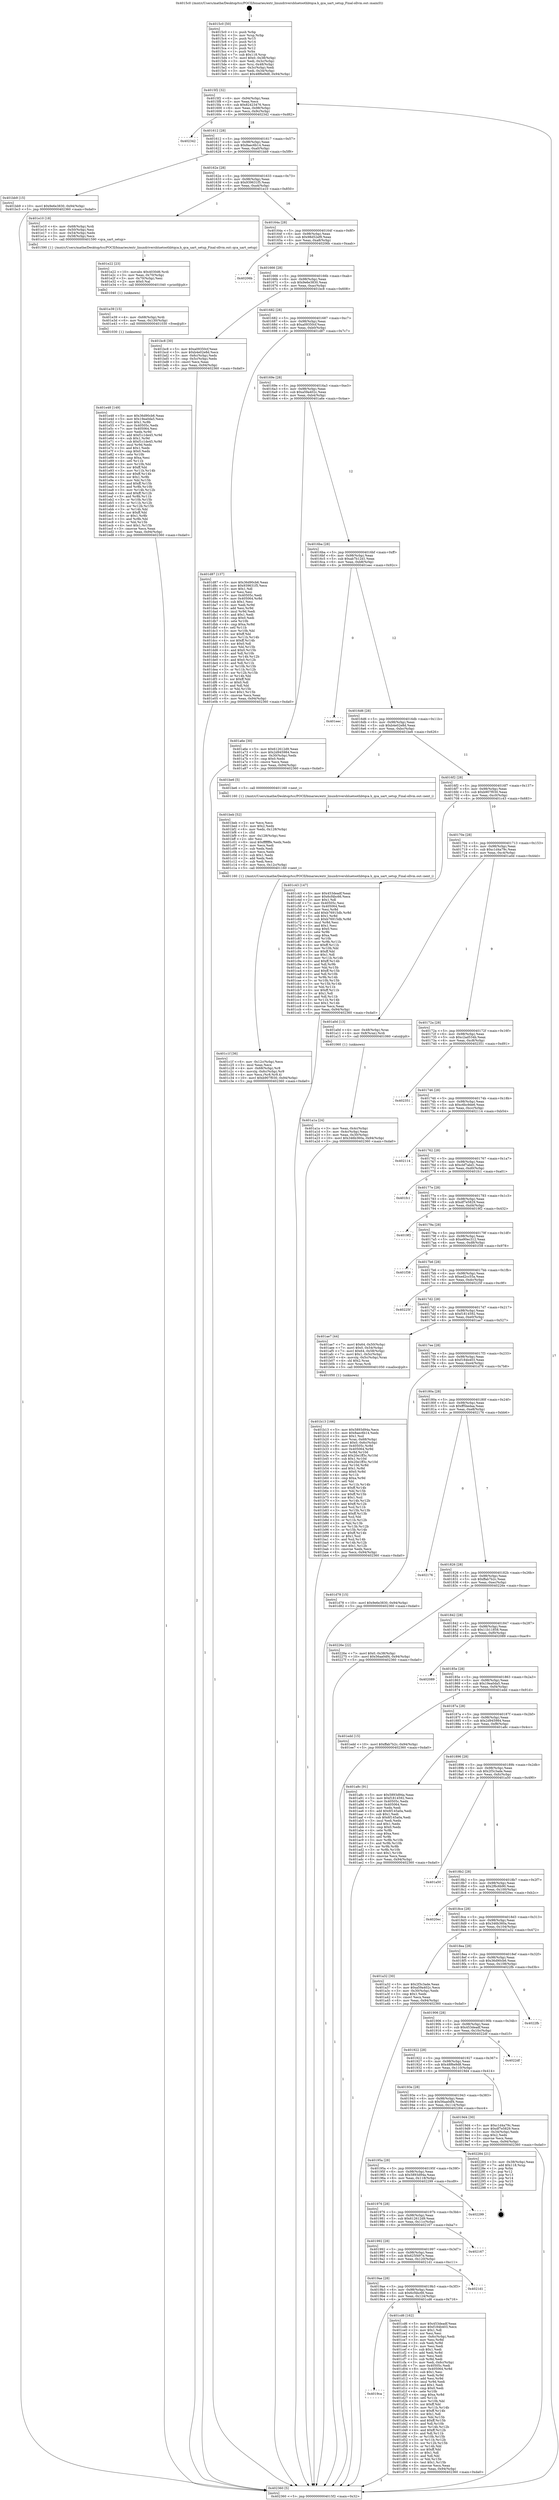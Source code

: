 digraph "0x4015c0" {
  label = "0x4015c0 (/mnt/c/Users/mathe/Desktop/tcc/POCII/binaries/extr_linuxdriversbluetoothbtqca.h_qca_uart_setup_Final-ollvm.out::main(0))"
  labelloc = "t"
  node[shape=record]

  Entry [label="",width=0.3,height=0.3,shape=circle,fillcolor=black,style=filled]
  "0x4015f2" [label="{
     0x4015f2 [32]\l
     | [instrs]\l
     &nbsp;&nbsp;0x4015f2 \<+6\>: mov -0x94(%rbp),%eax\l
     &nbsp;&nbsp;0x4015f8 \<+2\>: mov %eax,%ecx\l
     &nbsp;&nbsp;0x4015fa \<+6\>: sub $0x82423476,%ecx\l
     &nbsp;&nbsp;0x401600 \<+6\>: mov %eax,-0x98(%rbp)\l
     &nbsp;&nbsp;0x401606 \<+6\>: mov %ecx,-0x9c(%rbp)\l
     &nbsp;&nbsp;0x40160c \<+6\>: je 0000000000402342 \<main+0xd82\>\l
  }"]
  "0x402342" [label="{
     0x402342\l
  }", style=dashed]
  "0x401612" [label="{
     0x401612 [28]\l
     | [instrs]\l
     &nbsp;&nbsp;0x401612 \<+5\>: jmp 0000000000401617 \<main+0x57\>\l
     &nbsp;&nbsp;0x401617 \<+6\>: mov -0x98(%rbp),%eax\l
     &nbsp;&nbsp;0x40161d \<+5\>: sub $0x8aec6b14,%eax\l
     &nbsp;&nbsp;0x401622 \<+6\>: mov %eax,-0xa0(%rbp)\l
     &nbsp;&nbsp;0x401628 \<+6\>: je 0000000000401bb9 \<main+0x5f9\>\l
  }"]
  Exit [label="",width=0.3,height=0.3,shape=circle,fillcolor=black,style=filled,peripheries=2]
  "0x401bb9" [label="{
     0x401bb9 [15]\l
     | [instrs]\l
     &nbsp;&nbsp;0x401bb9 \<+10\>: movl $0x9e6e3830,-0x94(%rbp)\l
     &nbsp;&nbsp;0x401bc3 \<+5\>: jmp 0000000000402360 \<main+0xda0\>\l
  }"]
  "0x40162e" [label="{
     0x40162e [28]\l
     | [instrs]\l
     &nbsp;&nbsp;0x40162e \<+5\>: jmp 0000000000401633 \<main+0x73\>\l
     &nbsp;&nbsp;0x401633 \<+6\>: mov -0x98(%rbp),%eax\l
     &nbsp;&nbsp;0x401639 \<+5\>: sub $0x939631f5,%eax\l
     &nbsp;&nbsp;0x40163e \<+6\>: mov %eax,-0xa4(%rbp)\l
     &nbsp;&nbsp;0x401644 \<+6\>: je 0000000000401e10 \<main+0x850\>\l
  }"]
  "0x401e48" [label="{
     0x401e48 [149]\l
     | [instrs]\l
     &nbsp;&nbsp;0x401e48 \<+5\>: mov $0x36d90cb6,%eax\l
     &nbsp;&nbsp;0x401e4d \<+5\>: mov $0x19ea0da5,%ecx\l
     &nbsp;&nbsp;0x401e52 \<+3\>: mov $0x1,%r8b\l
     &nbsp;&nbsp;0x401e55 \<+7\>: mov 0x40505c,%edx\l
     &nbsp;&nbsp;0x401e5c \<+7\>: mov 0x405064,%esi\l
     &nbsp;&nbsp;0x401e63 \<+3\>: mov %edx,%r9d\l
     &nbsp;&nbsp;0x401e66 \<+7\>: add $0xf1c1de45,%r9d\l
     &nbsp;&nbsp;0x401e6d \<+4\>: sub $0x1,%r9d\l
     &nbsp;&nbsp;0x401e71 \<+7\>: sub $0xf1c1de45,%r9d\l
     &nbsp;&nbsp;0x401e78 \<+4\>: imul %r9d,%edx\l
     &nbsp;&nbsp;0x401e7c \<+3\>: and $0x1,%edx\l
     &nbsp;&nbsp;0x401e7f \<+3\>: cmp $0x0,%edx\l
     &nbsp;&nbsp;0x401e82 \<+4\>: sete %r10b\l
     &nbsp;&nbsp;0x401e86 \<+3\>: cmp $0xa,%esi\l
     &nbsp;&nbsp;0x401e89 \<+4\>: setl %r11b\l
     &nbsp;&nbsp;0x401e8d \<+3\>: mov %r10b,%bl\l
     &nbsp;&nbsp;0x401e90 \<+3\>: xor $0xff,%bl\l
     &nbsp;&nbsp;0x401e93 \<+3\>: mov %r11b,%r14b\l
     &nbsp;&nbsp;0x401e96 \<+4\>: xor $0xff,%r14b\l
     &nbsp;&nbsp;0x401e9a \<+4\>: xor $0x1,%r8b\l
     &nbsp;&nbsp;0x401e9e \<+3\>: mov %bl,%r15b\l
     &nbsp;&nbsp;0x401ea1 \<+4\>: and $0xff,%r15b\l
     &nbsp;&nbsp;0x401ea5 \<+3\>: and %r8b,%r10b\l
     &nbsp;&nbsp;0x401ea8 \<+3\>: mov %r14b,%r12b\l
     &nbsp;&nbsp;0x401eab \<+4\>: and $0xff,%r12b\l
     &nbsp;&nbsp;0x401eaf \<+3\>: and %r8b,%r11b\l
     &nbsp;&nbsp;0x401eb2 \<+3\>: or %r10b,%r15b\l
     &nbsp;&nbsp;0x401eb5 \<+3\>: or %r11b,%r12b\l
     &nbsp;&nbsp;0x401eb8 \<+3\>: xor %r12b,%r15b\l
     &nbsp;&nbsp;0x401ebb \<+3\>: or %r14b,%bl\l
     &nbsp;&nbsp;0x401ebe \<+3\>: xor $0xff,%bl\l
     &nbsp;&nbsp;0x401ec1 \<+4\>: or $0x1,%r8b\l
     &nbsp;&nbsp;0x401ec5 \<+3\>: and %r8b,%bl\l
     &nbsp;&nbsp;0x401ec8 \<+3\>: or %bl,%r15b\l
     &nbsp;&nbsp;0x401ecb \<+4\>: test $0x1,%r15b\l
     &nbsp;&nbsp;0x401ecf \<+3\>: cmovne %ecx,%eax\l
     &nbsp;&nbsp;0x401ed2 \<+6\>: mov %eax,-0x94(%rbp)\l
     &nbsp;&nbsp;0x401ed8 \<+5\>: jmp 0000000000402360 \<main+0xda0\>\l
  }"]
  "0x401e10" [label="{
     0x401e10 [18]\l
     | [instrs]\l
     &nbsp;&nbsp;0x401e10 \<+4\>: mov -0x68(%rbp),%rdi\l
     &nbsp;&nbsp;0x401e14 \<+3\>: mov -0x50(%rbp),%esi\l
     &nbsp;&nbsp;0x401e17 \<+3\>: mov -0x54(%rbp),%edx\l
     &nbsp;&nbsp;0x401e1a \<+3\>: mov -0x58(%rbp),%ecx\l
     &nbsp;&nbsp;0x401e1d \<+5\>: call 0000000000401590 \<qca_uart_setup\>\l
     | [calls]\l
     &nbsp;&nbsp;0x401590 \{1\} (/mnt/c/Users/mathe/Desktop/tcc/POCII/binaries/extr_linuxdriversbluetoothbtqca.h_qca_uart_setup_Final-ollvm.out::qca_uart_setup)\l
  }"]
  "0x40164a" [label="{
     0x40164a [28]\l
     | [instrs]\l
     &nbsp;&nbsp;0x40164a \<+5\>: jmp 000000000040164f \<main+0x8f\>\l
     &nbsp;&nbsp;0x40164f \<+6\>: mov -0x98(%rbp),%eax\l
     &nbsp;&nbsp;0x401655 \<+5\>: sub $0x98d52ef9,%eax\l
     &nbsp;&nbsp;0x40165a \<+6\>: mov %eax,-0xa8(%rbp)\l
     &nbsp;&nbsp;0x401660 \<+6\>: je 000000000040206b \<main+0xaab\>\l
  }"]
  "0x401e39" [label="{
     0x401e39 [15]\l
     | [instrs]\l
     &nbsp;&nbsp;0x401e39 \<+4\>: mov -0x68(%rbp),%rdi\l
     &nbsp;&nbsp;0x401e3d \<+6\>: mov %eax,-0x130(%rbp)\l
     &nbsp;&nbsp;0x401e43 \<+5\>: call 0000000000401030 \<free@plt\>\l
     | [calls]\l
     &nbsp;&nbsp;0x401030 \{1\} (unknown)\l
  }"]
  "0x40206b" [label="{
     0x40206b\l
  }", style=dashed]
  "0x401666" [label="{
     0x401666 [28]\l
     | [instrs]\l
     &nbsp;&nbsp;0x401666 \<+5\>: jmp 000000000040166b \<main+0xab\>\l
     &nbsp;&nbsp;0x40166b \<+6\>: mov -0x98(%rbp),%eax\l
     &nbsp;&nbsp;0x401671 \<+5\>: sub $0x9e6e3830,%eax\l
     &nbsp;&nbsp;0x401676 \<+6\>: mov %eax,-0xac(%rbp)\l
     &nbsp;&nbsp;0x40167c \<+6\>: je 0000000000401bc8 \<main+0x608\>\l
  }"]
  "0x401e22" [label="{
     0x401e22 [23]\l
     | [instrs]\l
     &nbsp;&nbsp;0x401e22 \<+10\>: movabs $0x4030d6,%rdi\l
     &nbsp;&nbsp;0x401e2c \<+3\>: mov %eax,-0x70(%rbp)\l
     &nbsp;&nbsp;0x401e2f \<+3\>: mov -0x70(%rbp),%esi\l
     &nbsp;&nbsp;0x401e32 \<+2\>: mov $0x0,%al\l
     &nbsp;&nbsp;0x401e34 \<+5\>: call 0000000000401040 \<printf@plt\>\l
     | [calls]\l
     &nbsp;&nbsp;0x401040 \{1\} (unknown)\l
  }"]
  "0x401bc8" [label="{
     0x401bc8 [30]\l
     | [instrs]\l
     &nbsp;&nbsp;0x401bc8 \<+5\>: mov $0xa09350cf,%eax\l
     &nbsp;&nbsp;0x401bcd \<+5\>: mov $0xb4e02e8d,%ecx\l
     &nbsp;&nbsp;0x401bd2 \<+3\>: mov -0x6c(%rbp),%edx\l
     &nbsp;&nbsp;0x401bd5 \<+3\>: cmp -0x5c(%rbp),%edx\l
     &nbsp;&nbsp;0x401bd8 \<+3\>: cmovl %ecx,%eax\l
     &nbsp;&nbsp;0x401bdb \<+6\>: mov %eax,-0x94(%rbp)\l
     &nbsp;&nbsp;0x401be1 \<+5\>: jmp 0000000000402360 \<main+0xda0\>\l
  }"]
  "0x401682" [label="{
     0x401682 [28]\l
     | [instrs]\l
     &nbsp;&nbsp;0x401682 \<+5\>: jmp 0000000000401687 \<main+0xc7\>\l
     &nbsp;&nbsp;0x401687 \<+6\>: mov -0x98(%rbp),%eax\l
     &nbsp;&nbsp;0x40168d \<+5\>: sub $0xa09350cf,%eax\l
     &nbsp;&nbsp;0x401692 \<+6\>: mov %eax,-0xb0(%rbp)\l
     &nbsp;&nbsp;0x401698 \<+6\>: je 0000000000401d87 \<main+0x7c7\>\l
  }"]
  "0x4019ca" [label="{
     0x4019ca\l
  }", style=dashed]
  "0x401d87" [label="{
     0x401d87 [137]\l
     | [instrs]\l
     &nbsp;&nbsp;0x401d87 \<+5\>: mov $0x36d90cb6,%eax\l
     &nbsp;&nbsp;0x401d8c \<+5\>: mov $0x939631f5,%ecx\l
     &nbsp;&nbsp;0x401d91 \<+2\>: mov $0x1,%dl\l
     &nbsp;&nbsp;0x401d93 \<+2\>: xor %esi,%esi\l
     &nbsp;&nbsp;0x401d95 \<+7\>: mov 0x40505c,%edi\l
     &nbsp;&nbsp;0x401d9c \<+8\>: mov 0x405064,%r8d\l
     &nbsp;&nbsp;0x401da4 \<+3\>: sub $0x1,%esi\l
     &nbsp;&nbsp;0x401da7 \<+3\>: mov %edi,%r9d\l
     &nbsp;&nbsp;0x401daa \<+3\>: add %esi,%r9d\l
     &nbsp;&nbsp;0x401dad \<+4\>: imul %r9d,%edi\l
     &nbsp;&nbsp;0x401db1 \<+3\>: and $0x1,%edi\l
     &nbsp;&nbsp;0x401db4 \<+3\>: cmp $0x0,%edi\l
     &nbsp;&nbsp;0x401db7 \<+4\>: sete %r10b\l
     &nbsp;&nbsp;0x401dbb \<+4\>: cmp $0xa,%r8d\l
     &nbsp;&nbsp;0x401dbf \<+4\>: setl %r11b\l
     &nbsp;&nbsp;0x401dc3 \<+3\>: mov %r10b,%bl\l
     &nbsp;&nbsp;0x401dc6 \<+3\>: xor $0xff,%bl\l
     &nbsp;&nbsp;0x401dc9 \<+3\>: mov %r11b,%r14b\l
     &nbsp;&nbsp;0x401dcc \<+4\>: xor $0xff,%r14b\l
     &nbsp;&nbsp;0x401dd0 \<+3\>: xor $0x0,%dl\l
     &nbsp;&nbsp;0x401dd3 \<+3\>: mov %bl,%r15b\l
     &nbsp;&nbsp;0x401dd6 \<+4\>: and $0x0,%r15b\l
     &nbsp;&nbsp;0x401dda \<+3\>: and %dl,%r10b\l
     &nbsp;&nbsp;0x401ddd \<+3\>: mov %r14b,%r12b\l
     &nbsp;&nbsp;0x401de0 \<+4\>: and $0x0,%r12b\l
     &nbsp;&nbsp;0x401de4 \<+3\>: and %dl,%r11b\l
     &nbsp;&nbsp;0x401de7 \<+3\>: or %r10b,%r15b\l
     &nbsp;&nbsp;0x401dea \<+3\>: or %r11b,%r12b\l
     &nbsp;&nbsp;0x401ded \<+3\>: xor %r12b,%r15b\l
     &nbsp;&nbsp;0x401df0 \<+3\>: or %r14b,%bl\l
     &nbsp;&nbsp;0x401df3 \<+3\>: xor $0xff,%bl\l
     &nbsp;&nbsp;0x401df6 \<+3\>: or $0x0,%dl\l
     &nbsp;&nbsp;0x401df9 \<+2\>: and %dl,%bl\l
     &nbsp;&nbsp;0x401dfb \<+3\>: or %bl,%r15b\l
     &nbsp;&nbsp;0x401dfe \<+4\>: test $0x1,%r15b\l
     &nbsp;&nbsp;0x401e02 \<+3\>: cmovne %ecx,%eax\l
     &nbsp;&nbsp;0x401e05 \<+6\>: mov %eax,-0x94(%rbp)\l
     &nbsp;&nbsp;0x401e0b \<+5\>: jmp 0000000000402360 \<main+0xda0\>\l
  }"]
  "0x40169e" [label="{
     0x40169e [28]\l
     | [instrs]\l
     &nbsp;&nbsp;0x40169e \<+5\>: jmp 00000000004016a3 \<main+0xe3\>\l
     &nbsp;&nbsp;0x4016a3 \<+6\>: mov -0x98(%rbp),%eax\l
     &nbsp;&nbsp;0x4016a9 \<+5\>: sub $0xa59a402c,%eax\l
     &nbsp;&nbsp;0x4016ae \<+6\>: mov %eax,-0xb4(%rbp)\l
     &nbsp;&nbsp;0x4016b4 \<+6\>: je 0000000000401a6e \<main+0x4ae\>\l
  }"]
  "0x401cd6" [label="{
     0x401cd6 [162]\l
     | [instrs]\l
     &nbsp;&nbsp;0x401cd6 \<+5\>: mov $0x453deadf,%eax\l
     &nbsp;&nbsp;0x401cdb \<+5\>: mov $0xf184b403,%ecx\l
     &nbsp;&nbsp;0x401ce0 \<+2\>: mov $0x1,%dl\l
     &nbsp;&nbsp;0x401ce2 \<+2\>: xor %esi,%esi\l
     &nbsp;&nbsp;0x401ce4 \<+3\>: mov -0x6c(%rbp),%edi\l
     &nbsp;&nbsp;0x401ce7 \<+3\>: mov %esi,%r8d\l
     &nbsp;&nbsp;0x401cea \<+3\>: sub %edi,%r8d\l
     &nbsp;&nbsp;0x401ced \<+2\>: mov %esi,%edi\l
     &nbsp;&nbsp;0x401cef \<+3\>: sub $0x1,%edi\l
     &nbsp;&nbsp;0x401cf2 \<+3\>: add %edi,%r8d\l
     &nbsp;&nbsp;0x401cf5 \<+2\>: mov %esi,%edi\l
     &nbsp;&nbsp;0x401cf7 \<+3\>: sub %r8d,%edi\l
     &nbsp;&nbsp;0x401cfa \<+3\>: mov %edi,-0x6c(%rbp)\l
     &nbsp;&nbsp;0x401cfd \<+7\>: mov 0x40505c,%edi\l
     &nbsp;&nbsp;0x401d04 \<+8\>: mov 0x405064,%r8d\l
     &nbsp;&nbsp;0x401d0c \<+3\>: sub $0x1,%esi\l
     &nbsp;&nbsp;0x401d0f \<+3\>: mov %edi,%r9d\l
     &nbsp;&nbsp;0x401d12 \<+3\>: add %esi,%r9d\l
     &nbsp;&nbsp;0x401d15 \<+4\>: imul %r9d,%edi\l
     &nbsp;&nbsp;0x401d19 \<+3\>: and $0x1,%edi\l
     &nbsp;&nbsp;0x401d1c \<+3\>: cmp $0x0,%edi\l
     &nbsp;&nbsp;0x401d1f \<+4\>: sete %r10b\l
     &nbsp;&nbsp;0x401d23 \<+4\>: cmp $0xa,%r8d\l
     &nbsp;&nbsp;0x401d27 \<+4\>: setl %r11b\l
     &nbsp;&nbsp;0x401d2b \<+3\>: mov %r10b,%bl\l
     &nbsp;&nbsp;0x401d2e \<+3\>: xor $0xff,%bl\l
     &nbsp;&nbsp;0x401d31 \<+3\>: mov %r11b,%r14b\l
     &nbsp;&nbsp;0x401d34 \<+4\>: xor $0xff,%r14b\l
     &nbsp;&nbsp;0x401d38 \<+3\>: xor $0x1,%dl\l
     &nbsp;&nbsp;0x401d3b \<+3\>: mov %bl,%r15b\l
     &nbsp;&nbsp;0x401d3e \<+4\>: and $0xff,%r15b\l
     &nbsp;&nbsp;0x401d42 \<+3\>: and %dl,%r10b\l
     &nbsp;&nbsp;0x401d45 \<+3\>: mov %r14b,%r12b\l
     &nbsp;&nbsp;0x401d48 \<+4\>: and $0xff,%r12b\l
     &nbsp;&nbsp;0x401d4c \<+3\>: and %dl,%r11b\l
     &nbsp;&nbsp;0x401d4f \<+3\>: or %r10b,%r15b\l
     &nbsp;&nbsp;0x401d52 \<+3\>: or %r11b,%r12b\l
     &nbsp;&nbsp;0x401d55 \<+3\>: xor %r12b,%r15b\l
     &nbsp;&nbsp;0x401d58 \<+3\>: or %r14b,%bl\l
     &nbsp;&nbsp;0x401d5b \<+3\>: xor $0xff,%bl\l
     &nbsp;&nbsp;0x401d5e \<+3\>: or $0x1,%dl\l
     &nbsp;&nbsp;0x401d61 \<+2\>: and %dl,%bl\l
     &nbsp;&nbsp;0x401d63 \<+3\>: or %bl,%r15b\l
     &nbsp;&nbsp;0x401d66 \<+4\>: test $0x1,%r15b\l
     &nbsp;&nbsp;0x401d6a \<+3\>: cmovne %ecx,%eax\l
     &nbsp;&nbsp;0x401d6d \<+6\>: mov %eax,-0x94(%rbp)\l
     &nbsp;&nbsp;0x401d73 \<+5\>: jmp 0000000000402360 \<main+0xda0\>\l
  }"]
  "0x401a6e" [label="{
     0x401a6e [30]\l
     | [instrs]\l
     &nbsp;&nbsp;0x401a6e \<+5\>: mov $0x612612d9,%eax\l
     &nbsp;&nbsp;0x401a73 \<+5\>: mov $0x2d945984,%ecx\l
     &nbsp;&nbsp;0x401a78 \<+3\>: mov -0x30(%rbp),%edx\l
     &nbsp;&nbsp;0x401a7b \<+3\>: cmp $0x0,%edx\l
     &nbsp;&nbsp;0x401a7e \<+3\>: cmove %ecx,%eax\l
     &nbsp;&nbsp;0x401a81 \<+6\>: mov %eax,-0x94(%rbp)\l
     &nbsp;&nbsp;0x401a87 \<+5\>: jmp 0000000000402360 \<main+0xda0\>\l
  }"]
  "0x4016ba" [label="{
     0x4016ba [28]\l
     | [instrs]\l
     &nbsp;&nbsp;0x4016ba \<+5\>: jmp 00000000004016bf \<main+0xff\>\l
     &nbsp;&nbsp;0x4016bf \<+6\>: mov -0x98(%rbp),%eax\l
     &nbsp;&nbsp;0x4016c5 \<+5\>: sub $0xab7b12d1,%eax\l
     &nbsp;&nbsp;0x4016ca \<+6\>: mov %eax,-0xb8(%rbp)\l
     &nbsp;&nbsp;0x4016d0 \<+6\>: je 0000000000401eec \<main+0x92c\>\l
  }"]
  "0x4019ae" [label="{
     0x4019ae [28]\l
     | [instrs]\l
     &nbsp;&nbsp;0x4019ae \<+5\>: jmp 00000000004019b3 \<main+0x3f3\>\l
     &nbsp;&nbsp;0x4019b3 \<+6\>: mov -0x98(%rbp),%eax\l
     &nbsp;&nbsp;0x4019b9 \<+5\>: sub $0x6cf4bc66,%eax\l
     &nbsp;&nbsp;0x4019be \<+6\>: mov %eax,-0x124(%rbp)\l
     &nbsp;&nbsp;0x4019c4 \<+6\>: je 0000000000401cd6 \<main+0x716\>\l
  }"]
  "0x401eec" [label="{
     0x401eec\l
  }", style=dashed]
  "0x4016d6" [label="{
     0x4016d6 [28]\l
     | [instrs]\l
     &nbsp;&nbsp;0x4016d6 \<+5\>: jmp 00000000004016db \<main+0x11b\>\l
     &nbsp;&nbsp;0x4016db \<+6\>: mov -0x98(%rbp),%eax\l
     &nbsp;&nbsp;0x4016e1 \<+5\>: sub $0xb4e02e8d,%eax\l
     &nbsp;&nbsp;0x4016e6 \<+6\>: mov %eax,-0xbc(%rbp)\l
     &nbsp;&nbsp;0x4016ec \<+6\>: je 0000000000401be6 \<main+0x626\>\l
  }"]
  "0x4021d1" [label="{
     0x4021d1\l
  }", style=dashed]
  "0x401be6" [label="{
     0x401be6 [5]\l
     | [instrs]\l
     &nbsp;&nbsp;0x401be6 \<+5\>: call 0000000000401160 \<next_i\>\l
     | [calls]\l
     &nbsp;&nbsp;0x401160 \{1\} (/mnt/c/Users/mathe/Desktop/tcc/POCII/binaries/extr_linuxdriversbluetoothbtqca.h_qca_uart_setup_Final-ollvm.out::next_i)\l
  }"]
  "0x4016f2" [label="{
     0x4016f2 [28]\l
     | [instrs]\l
     &nbsp;&nbsp;0x4016f2 \<+5\>: jmp 00000000004016f7 \<main+0x137\>\l
     &nbsp;&nbsp;0x4016f7 \<+6\>: mov -0x98(%rbp),%eax\l
     &nbsp;&nbsp;0x4016fd \<+5\>: sub $0xb907f030,%eax\l
     &nbsp;&nbsp;0x401702 \<+6\>: mov %eax,-0xc0(%rbp)\l
     &nbsp;&nbsp;0x401708 \<+6\>: je 0000000000401c43 \<main+0x683\>\l
  }"]
  "0x401992" [label="{
     0x401992 [28]\l
     | [instrs]\l
     &nbsp;&nbsp;0x401992 \<+5\>: jmp 0000000000401997 \<main+0x3d7\>\l
     &nbsp;&nbsp;0x401997 \<+6\>: mov -0x98(%rbp),%eax\l
     &nbsp;&nbsp;0x40199d \<+5\>: sub $0x625f497e,%eax\l
     &nbsp;&nbsp;0x4019a2 \<+6\>: mov %eax,-0x120(%rbp)\l
     &nbsp;&nbsp;0x4019a8 \<+6\>: je 00000000004021d1 \<main+0xc11\>\l
  }"]
  "0x401c43" [label="{
     0x401c43 [147]\l
     | [instrs]\l
     &nbsp;&nbsp;0x401c43 \<+5\>: mov $0x453deadf,%eax\l
     &nbsp;&nbsp;0x401c48 \<+5\>: mov $0x6cf4bc66,%ecx\l
     &nbsp;&nbsp;0x401c4d \<+2\>: mov $0x1,%dl\l
     &nbsp;&nbsp;0x401c4f \<+7\>: mov 0x40505c,%esi\l
     &nbsp;&nbsp;0x401c56 \<+7\>: mov 0x405064,%edi\l
     &nbsp;&nbsp;0x401c5d \<+3\>: mov %esi,%r8d\l
     &nbsp;&nbsp;0x401c60 \<+7\>: add $0xb76915db,%r8d\l
     &nbsp;&nbsp;0x401c67 \<+4\>: sub $0x1,%r8d\l
     &nbsp;&nbsp;0x401c6b \<+7\>: sub $0xb76915db,%r8d\l
     &nbsp;&nbsp;0x401c72 \<+4\>: imul %r8d,%esi\l
     &nbsp;&nbsp;0x401c76 \<+3\>: and $0x1,%esi\l
     &nbsp;&nbsp;0x401c79 \<+3\>: cmp $0x0,%esi\l
     &nbsp;&nbsp;0x401c7c \<+4\>: sete %r9b\l
     &nbsp;&nbsp;0x401c80 \<+3\>: cmp $0xa,%edi\l
     &nbsp;&nbsp;0x401c83 \<+4\>: setl %r10b\l
     &nbsp;&nbsp;0x401c87 \<+3\>: mov %r9b,%r11b\l
     &nbsp;&nbsp;0x401c8a \<+4\>: xor $0xff,%r11b\l
     &nbsp;&nbsp;0x401c8e \<+3\>: mov %r10b,%bl\l
     &nbsp;&nbsp;0x401c91 \<+3\>: xor $0xff,%bl\l
     &nbsp;&nbsp;0x401c94 \<+3\>: xor $0x1,%dl\l
     &nbsp;&nbsp;0x401c97 \<+3\>: mov %r11b,%r14b\l
     &nbsp;&nbsp;0x401c9a \<+4\>: and $0xff,%r14b\l
     &nbsp;&nbsp;0x401c9e \<+3\>: and %dl,%r9b\l
     &nbsp;&nbsp;0x401ca1 \<+3\>: mov %bl,%r15b\l
     &nbsp;&nbsp;0x401ca4 \<+4\>: and $0xff,%r15b\l
     &nbsp;&nbsp;0x401ca8 \<+3\>: and %dl,%r10b\l
     &nbsp;&nbsp;0x401cab \<+3\>: or %r9b,%r14b\l
     &nbsp;&nbsp;0x401cae \<+3\>: or %r10b,%r15b\l
     &nbsp;&nbsp;0x401cb1 \<+3\>: xor %r15b,%r14b\l
     &nbsp;&nbsp;0x401cb4 \<+3\>: or %bl,%r11b\l
     &nbsp;&nbsp;0x401cb7 \<+4\>: xor $0xff,%r11b\l
     &nbsp;&nbsp;0x401cbb \<+3\>: or $0x1,%dl\l
     &nbsp;&nbsp;0x401cbe \<+3\>: and %dl,%r11b\l
     &nbsp;&nbsp;0x401cc1 \<+3\>: or %r11b,%r14b\l
     &nbsp;&nbsp;0x401cc4 \<+4\>: test $0x1,%r14b\l
     &nbsp;&nbsp;0x401cc8 \<+3\>: cmovne %ecx,%eax\l
     &nbsp;&nbsp;0x401ccb \<+6\>: mov %eax,-0x94(%rbp)\l
     &nbsp;&nbsp;0x401cd1 \<+5\>: jmp 0000000000402360 \<main+0xda0\>\l
  }"]
  "0x40170e" [label="{
     0x40170e [28]\l
     | [instrs]\l
     &nbsp;&nbsp;0x40170e \<+5\>: jmp 0000000000401713 \<main+0x153\>\l
     &nbsp;&nbsp;0x401713 \<+6\>: mov -0x98(%rbp),%eax\l
     &nbsp;&nbsp;0x401719 \<+5\>: sub $0xc1d4a79c,%eax\l
     &nbsp;&nbsp;0x40171e \<+6\>: mov %eax,-0xc4(%rbp)\l
     &nbsp;&nbsp;0x401724 \<+6\>: je 0000000000401a0d \<main+0x44d\>\l
  }"]
  "0x402167" [label="{
     0x402167\l
  }", style=dashed]
  "0x401a0d" [label="{
     0x401a0d [13]\l
     | [instrs]\l
     &nbsp;&nbsp;0x401a0d \<+4\>: mov -0x48(%rbp),%rax\l
     &nbsp;&nbsp;0x401a11 \<+4\>: mov 0x8(%rax),%rdi\l
     &nbsp;&nbsp;0x401a15 \<+5\>: call 0000000000401060 \<atoi@plt\>\l
     | [calls]\l
     &nbsp;&nbsp;0x401060 \{1\} (unknown)\l
  }"]
  "0x40172a" [label="{
     0x40172a [28]\l
     | [instrs]\l
     &nbsp;&nbsp;0x40172a \<+5\>: jmp 000000000040172f \<main+0x16f\>\l
     &nbsp;&nbsp;0x40172f \<+6\>: mov -0x98(%rbp),%eax\l
     &nbsp;&nbsp;0x401735 \<+5\>: sub $0xc2ad534b,%eax\l
     &nbsp;&nbsp;0x40173a \<+6\>: mov %eax,-0xc8(%rbp)\l
     &nbsp;&nbsp;0x401740 \<+6\>: je 0000000000402351 \<main+0xd91\>\l
  }"]
  "0x401976" [label="{
     0x401976 [28]\l
     | [instrs]\l
     &nbsp;&nbsp;0x401976 \<+5\>: jmp 000000000040197b \<main+0x3bb\>\l
     &nbsp;&nbsp;0x40197b \<+6\>: mov -0x98(%rbp),%eax\l
     &nbsp;&nbsp;0x401981 \<+5\>: sub $0x612612d9,%eax\l
     &nbsp;&nbsp;0x401986 \<+6\>: mov %eax,-0x11c(%rbp)\l
     &nbsp;&nbsp;0x40198c \<+6\>: je 0000000000402167 \<main+0xba7\>\l
  }"]
  "0x402351" [label="{
     0x402351\l
  }", style=dashed]
  "0x401746" [label="{
     0x401746 [28]\l
     | [instrs]\l
     &nbsp;&nbsp;0x401746 \<+5\>: jmp 000000000040174b \<main+0x18b\>\l
     &nbsp;&nbsp;0x40174b \<+6\>: mov -0x98(%rbp),%eax\l
     &nbsp;&nbsp;0x401751 \<+5\>: sub $0xc6bc9de6,%eax\l
     &nbsp;&nbsp;0x401756 \<+6\>: mov %eax,-0xcc(%rbp)\l
     &nbsp;&nbsp;0x40175c \<+6\>: je 0000000000402114 \<main+0xb54\>\l
  }"]
  "0x402299" [label="{
     0x402299\l
  }", style=dashed]
  "0x402114" [label="{
     0x402114\l
  }", style=dashed]
  "0x401762" [label="{
     0x401762 [28]\l
     | [instrs]\l
     &nbsp;&nbsp;0x401762 \<+5\>: jmp 0000000000401767 \<main+0x1a7\>\l
     &nbsp;&nbsp;0x401767 \<+6\>: mov -0x98(%rbp),%eax\l
     &nbsp;&nbsp;0x40176d \<+5\>: sub $0xcbf7abd1,%eax\l
     &nbsp;&nbsp;0x401772 \<+6\>: mov %eax,-0xd0(%rbp)\l
     &nbsp;&nbsp;0x401778 \<+6\>: je 0000000000401fc1 \<main+0xa01\>\l
  }"]
  "0x40195a" [label="{
     0x40195a [28]\l
     | [instrs]\l
     &nbsp;&nbsp;0x40195a \<+5\>: jmp 000000000040195f \<main+0x39f\>\l
     &nbsp;&nbsp;0x40195f \<+6\>: mov -0x98(%rbp),%eax\l
     &nbsp;&nbsp;0x401965 \<+5\>: sub $0x5893d94a,%eax\l
     &nbsp;&nbsp;0x40196a \<+6\>: mov %eax,-0x118(%rbp)\l
     &nbsp;&nbsp;0x401970 \<+6\>: je 0000000000402299 \<main+0xcd9\>\l
  }"]
  "0x401fc1" [label="{
     0x401fc1\l
  }", style=dashed]
  "0x40177e" [label="{
     0x40177e [28]\l
     | [instrs]\l
     &nbsp;&nbsp;0x40177e \<+5\>: jmp 0000000000401783 \<main+0x1c3\>\l
     &nbsp;&nbsp;0x401783 \<+6\>: mov -0x98(%rbp),%eax\l
     &nbsp;&nbsp;0x401789 \<+5\>: sub $0xdf7e5829,%eax\l
     &nbsp;&nbsp;0x40178e \<+6\>: mov %eax,-0xd4(%rbp)\l
     &nbsp;&nbsp;0x401794 \<+6\>: je 00000000004019f2 \<main+0x432\>\l
  }"]
  "0x402284" [label="{
     0x402284 [21]\l
     | [instrs]\l
     &nbsp;&nbsp;0x402284 \<+3\>: mov -0x38(%rbp),%eax\l
     &nbsp;&nbsp;0x402287 \<+7\>: add $0x118,%rsp\l
     &nbsp;&nbsp;0x40228e \<+1\>: pop %rbx\l
     &nbsp;&nbsp;0x40228f \<+2\>: pop %r12\l
     &nbsp;&nbsp;0x402291 \<+2\>: pop %r13\l
     &nbsp;&nbsp;0x402293 \<+2\>: pop %r14\l
     &nbsp;&nbsp;0x402295 \<+2\>: pop %r15\l
     &nbsp;&nbsp;0x402297 \<+1\>: pop %rbp\l
     &nbsp;&nbsp;0x402298 \<+1\>: ret\l
  }"]
  "0x4019f2" [label="{
     0x4019f2\l
  }", style=dashed]
  "0x40179a" [label="{
     0x40179a [28]\l
     | [instrs]\l
     &nbsp;&nbsp;0x40179a \<+5\>: jmp 000000000040179f \<main+0x1df\>\l
     &nbsp;&nbsp;0x40179f \<+6\>: mov -0x98(%rbp),%eax\l
     &nbsp;&nbsp;0x4017a5 \<+5\>: sub $0xe90ec312,%eax\l
     &nbsp;&nbsp;0x4017aa \<+6\>: mov %eax,-0xd8(%rbp)\l
     &nbsp;&nbsp;0x4017b0 \<+6\>: je 0000000000401f38 \<main+0x978\>\l
  }"]
  "0x401c1f" [label="{
     0x401c1f [36]\l
     | [instrs]\l
     &nbsp;&nbsp;0x401c1f \<+6\>: mov -0x12c(%rbp),%ecx\l
     &nbsp;&nbsp;0x401c25 \<+3\>: imul %eax,%ecx\l
     &nbsp;&nbsp;0x401c28 \<+4\>: mov -0x68(%rbp),%r8\l
     &nbsp;&nbsp;0x401c2c \<+4\>: movslq -0x6c(%rbp),%r9\l
     &nbsp;&nbsp;0x401c30 \<+4\>: mov %ecx,(%r8,%r9,4)\l
     &nbsp;&nbsp;0x401c34 \<+10\>: movl $0xb907f030,-0x94(%rbp)\l
     &nbsp;&nbsp;0x401c3e \<+5\>: jmp 0000000000402360 \<main+0xda0\>\l
  }"]
  "0x401f38" [label="{
     0x401f38\l
  }", style=dashed]
  "0x4017b6" [label="{
     0x4017b6 [28]\l
     | [instrs]\l
     &nbsp;&nbsp;0x4017b6 \<+5\>: jmp 00000000004017bb \<main+0x1fb\>\l
     &nbsp;&nbsp;0x4017bb \<+6\>: mov -0x98(%rbp),%eax\l
     &nbsp;&nbsp;0x4017c1 \<+5\>: sub $0xed2cc55a,%eax\l
     &nbsp;&nbsp;0x4017c6 \<+6\>: mov %eax,-0xdc(%rbp)\l
     &nbsp;&nbsp;0x4017cc \<+6\>: je 000000000040225f \<main+0xc9f\>\l
  }"]
  "0x401beb" [label="{
     0x401beb [52]\l
     | [instrs]\l
     &nbsp;&nbsp;0x401beb \<+2\>: xor %ecx,%ecx\l
     &nbsp;&nbsp;0x401bed \<+5\>: mov $0x2,%edx\l
     &nbsp;&nbsp;0x401bf2 \<+6\>: mov %edx,-0x128(%rbp)\l
     &nbsp;&nbsp;0x401bf8 \<+1\>: cltd\l
     &nbsp;&nbsp;0x401bf9 \<+6\>: mov -0x128(%rbp),%esi\l
     &nbsp;&nbsp;0x401bff \<+2\>: idiv %esi\l
     &nbsp;&nbsp;0x401c01 \<+6\>: imul $0xfffffffe,%edx,%edx\l
     &nbsp;&nbsp;0x401c07 \<+2\>: mov %ecx,%edi\l
     &nbsp;&nbsp;0x401c09 \<+2\>: sub %edx,%edi\l
     &nbsp;&nbsp;0x401c0b \<+2\>: mov %ecx,%edx\l
     &nbsp;&nbsp;0x401c0d \<+3\>: sub $0x1,%edx\l
     &nbsp;&nbsp;0x401c10 \<+2\>: add %edx,%edi\l
     &nbsp;&nbsp;0x401c12 \<+2\>: sub %edi,%ecx\l
     &nbsp;&nbsp;0x401c14 \<+6\>: mov %ecx,-0x12c(%rbp)\l
     &nbsp;&nbsp;0x401c1a \<+5\>: call 0000000000401160 \<next_i\>\l
     | [calls]\l
     &nbsp;&nbsp;0x401160 \{1\} (/mnt/c/Users/mathe/Desktop/tcc/POCII/binaries/extr_linuxdriversbluetoothbtqca.h_qca_uart_setup_Final-ollvm.out::next_i)\l
  }"]
  "0x40225f" [label="{
     0x40225f\l
  }", style=dashed]
  "0x4017d2" [label="{
     0x4017d2 [28]\l
     | [instrs]\l
     &nbsp;&nbsp;0x4017d2 \<+5\>: jmp 00000000004017d7 \<main+0x217\>\l
     &nbsp;&nbsp;0x4017d7 \<+6\>: mov -0x98(%rbp),%eax\l
     &nbsp;&nbsp;0x4017dd \<+5\>: sub $0xf1814592,%eax\l
     &nbsp;&nbsp;0x4017e2 \<+6\>: mov %eax,-0xe0(%rbp)\l
     &nbsp;&nbsp;0x4017e8 \<+6\>: je 0000000000401ae7 \<main+0x527\>\l
  }"]
  "0x401b13" [label="{
     0x401b13 [166]\l
     | [instrs]\l
     &nbsp;&nbsp;0x401b13 \<+5\>: mov $0x5893d94a,%ecx\l
     &nbsp;&nbsp;0x401b18 \<+5\>: mov $0x8aec6b14,%edx\l
     &nbsp;&nbsp;0x401b1d \<+3\>: mov $0x1,%sil\l
     &nbsp;&nbsp;0x401b20 \<+4\>: mov %rax,-0x68(%rbp)\l
     &nbsp;&nbsp;0x401b24 \<+7\>: movl $0x0,-0x6c(%rbp)\l
     &nbsp;&nbsp;0x401b2b \<+8\>: mov 0x40505c,%r8d\l
     &nbsp;&nbsp;0x401b33 \<+8\>: mov 0x405064,%r9d\l
     &nbsp;&nbsp;0x401b3b \<+3\>: mov %r8d,%r10d\l
     &nbsp;&nbsp;0x401b3e \<+7\>: add $0x20e1ff3c,%r10d\l
     &nbsp;&nbsp;0x401b45 \<+4\>: sub $0x1,%r10d\l
     &nbsp;&nbsp;0x401b49 \<+7\>: sub $0x20e1ff3c,%r10d\l
     &nbsp;&nbsp;0x401b50 \<+4\>: imul %r10d,%r8d\l
     &nbsp;&nbsp;0x401b54 \<+4\>: and $0x1,%r8d\l
     &nbsp;&nbsp;0x401b58 \<+4\>: cmp $0x0,%r8d\l
     &nbsp;&nbsp;0x401b5c \<+4\>: sete %r11b\l
     &nbsp;&nbsp;0x401b60 \<+4\>: cmp $0xa,%r9d\l
     &nbsp;&nbsp;0x401b64 \<+3\>: setl %bl\l
     &nbsp;&nbsp;0x401b67 \<+3\>: mov %r11b,%r14b\l
     &nbsp;&nbsp;0x401b6a \<+4\>: xor $0xff,%r14b\l
     &nbsp;&nbsp;0x401b6e \<+3\>: mov %bl,%r15b\l
     &nbsp;&nbsp;0x401b71 \<+4\>: xor $0xff,%r15b\l
     &nbsp;&nbsp;0x401b75 \<+4\>: xor $0x1,%sil\l
     &nbsp;&nbsp;0x401b79 \<+3\>: mov %r14b,%r12b\l
     &nbsp;&nbsp;0x401b7c \<+4\>: and $0xff,%r12b\l
     &nbsp;&nbsp;0x401b80 \<+3\>: and %sil,%r11b\l
     &nbsp;&nbsp;0x401b83 \<+3\>: mov %r15b,%r13b\l
     &nbsp;&nbsp;0x401b86 \<+4\>: and $0xff,%r13b\l
     &nbsp;&nbsp;0x401b8a \<+3\>: and %sil,%bl\l
     &nbsp;&nbsp;0x401b8d \<+3\>: or %r11b,%r12b\l
     &nbsp;&nbsp;0x401b90 \<+3\>: or %bl,%r13b\l
     &nbsp;&nbsp;0x401b93 \<+3\>: xor %r13b,%r12b\l
     &nbsp;&nbsp;0x401b96 \<+3\>: or %r15b,%r14b\l
     &nbsp;&nbsp;0x401b99 \<+4\>: xor $0xff,%r14b\l
     &nbsp;&nbsp;0x401b9d \<+4\>: or $0x1,%sil\l
     &nbsp;&nbsp;0x401ba1 \<+3\>: and %sil,%r14b\l
     &nbsp;&nbsp;0x401ba4 \<+3\>: or %r14b,%r12b\l
     &nbsp;&nbsp;0x401ba7 \<+4\>: test $0x1,%r12b\l
     &nbsp;&nbsp;0x401bab \<+3\>: cmovne %edx,%ecx\l
     &nbsp;&nbsp;0x401bae \<+6\>: mov %ecx,-0x94(%rbp)\l
     &nbsp;&nbsp;0x401bb4 \<+5\>: jmp 0000000000402360 \<main+0xda0\>\l
  }"]
  "0x401ae7" [label="{
     0x401ae7 [44]\l
     | [instrs]\l
     &nbsp;&nbsp;0x401ae7 \<+7\>: movl $0x64,-0x50(%rbp)\l
     &nbsp;&nbsp;0x401aee \<+7\>: movl $0x0,-0x54(%rbp)\l
     &nbsp;&nbsp;0x401af5 \<+7\>: movl $0x64,-0x58(%rbp)\l
     &nbsp;&nbsp;0x401afc \<+7\>: movl $0x1,-0x5c(%rbp)\l
     &nbsp;&nbsp;0x401b03 \<+4\>: movslq -0x5c(%rbp),%rax\l
     &nbsp;&nbsp;0x401b07 \<+4\>: shl $0x2,%rax\l
     &nbsp;&nbsp;0x401b0b \<+3\>: mov %rax,%rdi\l
     &nbsp;&nbsp;0x401b0e \<+5\>: call 0000000000401050 \<malloc@plt\>\l
     | [calls]\l
     &nbsp;&nbsp;0x401050 \{1\} (unknown)\l
  }"]
  "0x4017ee" [label="{
     0x4017ee [28]\l
     | [instrs]\l
     &nbsp;&nbsp;0x4017ee \<+5\>: jmp 00000000004017f3 \<main+0x233\>\l
     &nbsp;&nbsp;0x4017f3 \<+6\>: mov -0x98(%rbp),%eax\l
     &nbsp;&nbsp;0x4017f9 \<+5\>: sub $0xf184b403,%eax\l
     &nbsp;&nbsp;0x4017fe \<+6\>: mov %eax,-0xe4(%rbp)\l
     &nbsp;&nbsp;0x401804 \<+6\>: je 0000000000401d78 \<main+0x7b8\>\l
  }"]
  "0x401a1a" [label="{
     0x401a1a [24]\l
     | [instrs]\l
     &nbsp;&nbsp;0x401a1a \<+3\>: mov %eax,-0x4c(%rbp)\l
     &nbsp;&nbsp;0x401a1d \<+3\>: mov -0x4c(%rbp),%eax\l
     &nbsp;&nbsp;0x401a20 \<+3\>: mov %eax,-0x30(%rbp)\l
     &nbsp;&nbsp;0x401a23 \<+10\>: movl $0x346b360a,-0x94(%rbp)\l
     &nbsp;&nbsp;0x401a2d \<+5\>: jmp 0000000000402360 \<main+0xda0\>\l
  }"]
  "0x401d78" [label="{
     0x401d78 [15]\l
     | [instrs]\l
     &nbsp;&nbsp;0x401d78 \<+10\>: movl $0x9e6e3830,-0x94(%rbp)\l
     &nbsp;&nbsp;0x401d82 \<+5\>: jmp 0000000000402360 \<main+0xda0\>\l
  }"]
  "0x40180a" [label="{
     0x40180a [28]\l
     | [instrs]\l
     &nbsp;&nbsp;0x40180a \<+5\>: jmp 000000000040180f \<main+0x24f\>\l
     &nbsp;&nbsp;0x40180f \<+6\>: mov -0x98(%rbp),%eax\l
     &nbsp;&nbsp;0x401815 \<+5\>: sub $0xff5bedaa,%eax\l
     &nbsp;&nbsp;0x40181a \<+6\>: mov %eax,-0xe8(%rbp)\l
     &nbsp;&nbsp;0x401820 \<+6\>: je 0000000000402176 \<main+0xbb6\>\l
  }"]
  "0x4015c0" [label="{
     0x4015c0 [50]\l
     | [instrs]\l
     &nbsp;&nbsp;0x4015c0 \<+1\>: push %rbp\l
     &nbsp;&nbsp;0x4015c1 \<+3\>: mov %rsp,%rbp\l
     &nbsp;&nbsp;0x4015c4 \<+2\>: push %r15\l
     &nbsp;&nbsp;0x4015c6 \<+2\>: push %r14\l
     &nbsp;&nbsp;0x4015c8 \<+2\>: push %r13\l
     &nbsp;&nbsp;0x4015ca \<+2\>: push %r12\l
     &nbsp;&nbsp;0x4015cc \<+1\>: push %rbx\l
     &nbsp;&nbsp;0x4015cd \<+7\>: sub $0x118,%rsp\l
     &nbsp;&nbsp;0x4015d4 \<+7\>: movl $0x0,-0x38(%rbp)\l
     &nbsp;&nbsp;0x4015db \<+3\>: mov %edi,-0x3c(%rbp)\l
     &nbsp;&nbsp;0x4015de \<+4\>: mov %rsi,-0x48(%rbp)\l
     &nbsp;&nbsp;0x4015e2 \<+3\>: mov -0x3c(%rbp),%edi\l
     &nbsp;&nbsp;0x4015e5 \<+3\>: mov %edi,-0x34(%rbp)\l
     &nbsp;&nbsp;0x4015e8 \<+10\>: movl $0x48f6e9d8,-0x94(%rbp)\l
  }"]
  "0x402176" [label="{
     0x402176\l
  }", style=dashed]
  "0x401826" [label="{
     0x401826 [28]\l
     | [instrs]\l
     &nbsp;&nbsp;0x401826 \<+5\>: jmp 000000000040182b \<main+0x26b\>\l
     &nbsp;&nbsp;0x40182b \<+6\>: mov -0x98(%rbp),%eax\l
     &nbsp;&nbsp;0x401831 \<+5\>: sub $0xffab7b2c,%eax\l
     &nbsp;&nbsp;0x401836 \<+6\>: mov %eax,-0xec(%rbp)\l
     &nbsp;&nbsp;0x40183c \<+6\>: je 000000000040226e \<main+0xcae\>\l
  }"]
  "0x402360" [label="{
     0x402360 [5]\l
     | [instrs]\l
     &nbsp;&nbsp;0x402360 \<+5\>: jmp 00000000004015f2 \<main+0x32\>\l
  }"]
  "0x40226e" [label="{
     0x40226e [22]\l
     | [instrs]\l
     &nbsp;&nbsp;0x40226e \<+7\>: movl $0x0,-0x38(%rbp)\l
     &nbsp;&nbsp;0x402275 \<+10\>: movl $0x56aa0df4,-0x94(%rbp)\l
     &nbsp;&nbsp;0x40227f \<+5\>: jmp 0000000000402360 \<main+0xda0\>\l
  }"]
  "0x401842" [label="{
     0x401842 [28]\l
     | [instrs]\l
     &nbsp;&nbsp;0x401842 \<+5\>: jmp 0000000000401847 \<main+0x287\>\l
     &nbsp;&nbsp;0x401847 \<+6\>: mov -0x98(%rbp),%eax\l
     &nbsp;&nbsp;0x40184d \<+5\>: sub $0x11b11858,%eax\l
     &nbsp;&nbsp;0x401852 \<+6\>: mov %eax,-0xf0(%rbp)\l
     &nbsp;&nbsp;0x401858 \<+6\>: je 0000000000402089 \<main+0xac9\>\l
  }"]
  "0x40193e" [label="{
     0x40193e [28]\l
     | [instrs]\l
     &nbsp;&nbsp;0x40193e \<+5\>: jmp 0000000000401943 \<main+0x383\>\l
     &nbsp;&nbsp;0x401943 \<+6\>: mov -0x98(%rbp),%eax\l
     &nbsp;&nbsp;0x401949 \<+5\>: sub $0x56aa0df4,%eax\l
     &nbsp;&nbsp;0x40194e \<+6\>: mov %eax,-0x114(%rbp)\l
     &nbsp;&nbsp;0x401954 \<+6\>: je 0000000000402284 \<main+0xcc4\>\l
  }"]
  "0x402089" [label="{
     0x402089\l
  }", style=dashed]
  "0x40185e" [label="{
     0x40185e [28]\l
     | [instrs]\l
     &nbsp;&nbsp;0x40185e \<+5\>: jmp 0000000000401863 \<main+0x2a3\>\l
     &nbsp;&nbsp;0x401863 \<+6\>: mov -0x98(%rbp),%eax\l
     &nbsp;&nbsp;0x401869 \<+5\>: sub $0x19ea0da5,%eax\l
     &nbsp;&nbsp;0x40186e \<+6\>: mov %eax,-0xf4(%rbp)\l
     &nbsp;&nbsp;0x401874 \<+6\>: je 0000000000401edd \<main+0x91d\>\l
  }"]
  "0x4019d4" [label="{
     0x4019d4 [30]\l
     | [instrs]\l
     &nbsp;&nbsp;0x4019d4 \<+5\>: mov $0xc1d4a79c,%eax\l
     &nbsp;&nbsp;0x4019d9 \<+5\>: mov $0xdf7e5829,%ecx\l
     &nbsp;&nbsp;0x4019de \<+3\>: mov -0x34(%rbp),%edx\l
     &nbsp;&nbsp;0x4019e1 \<+3\>: cmp $0x2,%edx\l
     &nbsp;&nbsp;0x4019e4 \<+3\>: cmovne %ecx,%eax\l
     &nbsp;&nbsp;0x4019e7 \<+6\>: mov %eax,-0x94(%rbp)\l
     &nbsp;&nbsp;0x4019ed \<+5\>: jmp 0000000000402360 \<main+0xda0\>\l
  }"]
  "0x401edd" [label="{
     0x401edd [15]\l
     | [instrs]\l
     &nbsp;&nbsp;0x401edd \<+10\>: movl $0xffab7b2c,-0x94(%rbp)\l
     &nbsp;&nbsp;0x401ee7 \<+5\>: jmp 0000000000402360 \<main+0xda0\>\l
  }"]
  "0x40187a" [label="{
     0x40187a [28]\l
     | [instrs]\l
     &nbsp;&nbsp;0x40187a \<+5\>: jmp 000000000040187f \<main+0x2bf\>\l
     &nbsp;&nbsp;0x40187f \<+6\>: mov -0x98(%rbp),%eax\l
     &nbsp;&nbsp;0x401885 \<+5\>: sub $0x2d945984,%eax\l
     &nbsp;&nbsp;0x40188a \<+6\>: mov %eax,-0xf8(%rbp)\l
     &nbsp;&nbsp;0x401890 \<+6\>: je 0000000000401a8c \<main+0x4cc\>\l
  }"]
  "0x401922" [label="{
     0x401922 [28]\l
     | [instrs]\l
     &nbsp;&nbsp;0x401922 \<+5\>: jmp 0000000000401927 \<main+0x367\>\l
     &nbsp;&nbsp;0x401927 \<+6\>: mov -0x98(%rbp),%eax\l
     &nbsp;&nbsp;0x40192d \<+5\>: sub $0x48f6e9d8,%eax\l
     &nbsp;&nbsp;0x401932 \<+6\>: mov %eax,-0x110(%rbp)\l
     &nbsp;&nbsp;0x401938 \<+6\>: je 00000000004019d4 \<main+0x414\>\l
  }"]
  "0x401a8c" [label="{
     0x401a8c [91]\l
     | [instrs]\l
     &nbsp;&nbsp;0x401a8c \<+5\>: mov $0x5893d94a,%eax\l
     &nbsp;&nbsp;0x401a91 \<+5\>: mov $0xf1814592,%ecx\l
     &nbsp;&nbsp;0x401a96 \<+7\>: mov 0x40505c,%edx\l
     &nbsp;&nbsp;0x401a9d \<+7\>: mov 0x405064,%esi\l
     &nbsp;&nbsp;0x401aa4 \<+2\>: mov %edx,%edi\l
     &nbsp;&nbsp;0x401aa6 \<+6\>: add $0x6f145a0a,%edi\l
     &nbsp;&nbsp;0x401aac \<+3\>: sub $0x1,%edi\l
     &nbsp;&nbsp;0x401aaf \<+6\>: sub $0x6f145a0a,%edi\l
     &nbsp;&nbsp;0x401ab5 \<+3\>: imul %edi,%edx\l
     &nbsp;&nbsp;0x401ab8 \<+3\>: and $0x1,%edx\l
     &nbsp;&nbsp;0x401abb \<+3\>: cmp $0x0,%edx\l
     &nbsp;&nbsp;0x401abe \<+4\>: sete %r8b\l
     &nbsp;&nbsp;0x401ac2 \<+3\>: cmp $0xa,%esi\l
     &nbsp;&nbsp;0x401ac5 \<+4\>: setl %r9b\l
     &nbsp;&nbsp;0x401ac9 \<+3\>: mov %r8b,%r10b\l
     &nbsp;&nbsp;0x401acc \<+3\>: and %r9b,%r10b\l
     &nbsp;&nbsp;0x401acf \<+3\>: xor %r9b,%r8b\l
     &nbsp;&nbsp;0x401ad2 \<+3\>: or %r8b,%r10b\l
     &nbsp;&nbsp;0x401ad5 \<+4\>: test $0x1,%r10b\l
     &nbsp;&nbsp;0x401ad9 \<+3\>: cmovne %ecx,%eax\l
     &nbsp;&nbsp;0x401adc \<+6\>: mov %eax,-0x94(%rbp)\l
     &nbsp;&nbsp;0x401ae2 \<+5\>: jmp 0000000000402360 \<main+0xda0\>\l
  }"]
  "0x401896" [label="{
     0x401896 [28]\l
     | [instrs]\l
     &nbsp;&nbsp;0x401896 \<+5\>: jmp 000000000040189b \<main+0x2db\>\l
     &nbsp;&nbsp;0x40189b \<+6\>: mov -0x98(%rbp),%eax\l
     &nbsp;&nbsp;0x4018a1 \<+5\>: sub $0x2f3c3ade,%eax\l
     &nbsp;&nbsp;0x4018a6 \<+6\>: mov %eax,-0xfc(%rbp)\l
     &nbsp;&nbsp;0x4018ac \<+6\>: je 0000000000401a50 \<main+0x490\>\l
  }"]
  "0x4022df" [label="{
     0x4022df\l
  }", style=dashed]
  "0x401a50" [label="{
     0x401a50\l
  }", style=dashed]
  "0x4018b2" [label="{
     0x4018b2 [28]\l
     | [instrs]\l
     &nbsp;&nbsp;0x4018b2 \<+5\>: jmp 00000000004018b7 \<main+0x2f7\>\l
     &nbsp;&nbsp;0x4018b7 \<+6\>: mov -0x98(%rbp),%eax\l
     &nbsp;&nbsp;0x4018bd \<+5\>: sub $0x2f6c6b90,%eax\l
     &nbsp;&nbsp;0x4018c2 \<+6\>: mov %eax,-0x100(%rbp)\l
     &nbsp;&nbsp;0x4018c8 \<+6\>: je 00000000004020ec \<main+0xb2c\>\l
  }"]
  "0x401906" [label="{
     0x401906 [28]\l
     | [instrs]\l
     &nbsp;&nbsp;0x401906 \<+5\>: jmp 000000000040190b \<main+0x34b\>\l
     &nbsp;&nbsp;0x40190b \<+6\>: mov -0x98(%rbp),%eax\l
     &nbsp;&nbsp;0x401911 \<+5\>: sub $0x453deadf,%eax\l
     &nbsp;&nbsp;0x401916 \<+6\>: mov %eax,-0x10c(%rbp)\l
     &nbsp;&nbsp;0x40191c \<+6\>: je 00000000004022df \<main+0xd1f\>\l
  }"]
  "0x4020ec" [label="{
     0x4020ec\l
  }", style=dashed]
  "0x4018ce" [label="{
     0x4018ce [28]\l
     | [instrs]\l
     &nbsp;&nbsp;0x4018ce \<+5\>: jmp 00000000004018d3 \<main+0x313\>\l
     &nbsp;&nbsp;0x4018d3 \<+6\>: mov -0x98(%rbp),%eax\l
     &nbsp;&nbsp;0x4018d9 \<+5\>: sub $0x346b360a,%eax\l
     &nbsp;&nbsp;0x4018de \<+6\>: mov %eax,-0x104(%rbp)\l
     &nbsp;&nbsp;0x4018e4 \<+6\>: je 0000000000401a32 \<main+0x472\>\l
  }"]
  "0x4022fb" [label="{
     0x4022fb\l
  }", style=dashed]
  "0x401a32" [label="{
     0x401a32 [30]\l
     | [instrs]\l
     &nbsp;&nbsp;0x401a32 \<+5\>: mov $0x2f3c3ade,%eax\l
     &nbsp;&nbsp;0x401a37 \<+5\>: mov $0xa59a402c,%ecx\l
     &nbsp;&nbsp;0x401a3c \<+3\>: mov -0x30(%rbp),%edx\l
     &nbsp;&nbsp;0x401a3f \<+3\>: cmp $0x1,%edx\l
     &nbsp;&nbsp;0x401a42 \<+3\>: cmovl %ecx,%eax\l
     &nbsp;&nbsp;0x401a45 \<+6\>: mov %eax,-0x94(%rbp)\l
     &nbsp;&nbsp;0x401a4b \<+5\>: jmp 0000000000402360 \<main+0xda0\>\l
  }"]
  "0x4018ea" [label="{
     0x4018ea [28]\l
     | [instrs]\l
     &nbsp;&nbsp;0x4018ea \<+5\>: jmp 00000000004018ef \<main+0x32f\>\l
     &nbsp;&nbsp;0x4018ef \<+6\>: mov -0x98(%rbp),%eax\l
     &nbsp;&nbsp;0x4018f5 \<+5\>: sub $0x36d90cb6,%eax\l
     &nbsp;&nbsp;0x4018fa \<+6\>: mov %eax,-0x108(%rbp)\l
     &nbsp;&nbsp;0x401900 \<+6\>: je 00000000004022fb \<main+0xd3b\>\l
  }"]
  Entry -> "0x4015c0" [label=" 1"]
  "0x4015f2" -> "0x402342" [label=" 0"]
  "0x4015f2" -> "0x401612" [label=" 18"]
  "0x402284" -> Exit [label=" 1"]
  "0x401612" -> "0x401bb9" [label=" 1"]
  "0x401612" -> "0x40162e" [label=" 17"]
  "0x40226e" -> "0x402360" [label=" 1"]
  "0x40162e" -> "0x401e10" [label=" 1"]
  "0x40162e" -> "0x40164a" [label=" 16"]
  "0x401edd" -> "0x402360" [label=" 1"]
  "0x40164a" -> "0x40206b" [label=" 0"]
  "0x40164a" -> "0x401666" [label=" 16"]
  "0x401e48" -> "0x402360" [label=" 1"]
  "0x401666" -> "0x401bc8" [label=" 2"]
  "0x401666" -> "0x401682" [label=" 14"]
  "0x401e39" -> "0x401e48" [label=" 1"]
  "0x401682" -> "0x401d87" [label=" 1"]
  "0x401682" -> "0x40169e" [label=" 13"]
  "0x401e22" -> "0x401e39" [label=" 1"]
  "0x40169e" -> "0x401a6e" [label=" 1"]
  "0x40169e" -> "0x4016ba" [label=" 12"]
  "0x401e10" -> "0x401e22" [label=" 1"]
  "0x4016ba" -> "0x401eec" [label=" 0"]
  "0x4016ba" -> "0x4016d6" [label=" 12"]
  "0x401d78" -> "0x402360" [label=" 1"]
  "0x4016d6" -> "0x401be6" [label=" 1"]
  "0x4016d6" -> "0x4016f2" [label=" 11"]
  "0x401cd6" -> "0x402360" [label=" 1"]
  "0x4016f2" -> "0x401c43" [label=" 1"]
  "0x4016f2" -> "0x40170e" [label=" 10"]
  "0x4019ae" -> "0x401cd6" [label=" 1"]
  "0x40170e" -> "0x401a0d" [label=" 1"]
  "0x40170e" -> "0x40172a" [label=" 9"]
  "0x401d87" -> "0x402360" [label=" 1"]
  "0x40172a" -> "0x402351" [label=" 0"]
  "0x40172a" -> "0x401746" [label=" 9"]
  "0x401992" -> "0x4021d1" [label=" 0"]
  "0x401746" -> "0x402114" [label=" 0"]
  "0x401746" -> "0x401762" [label=" 9"]
  "0x4019ae" -> "0x4019ca" [label=" 0"]
  "0x401762" -> "0x401fc1" [label=" 0"]
  "0x401762" -> "0x40177e" [label=" 9"]
  "0x401976" -> "0x402167" [label=" 0"]
  "0x40177e" -> "0x4019f2" [label=" 0"]
  "0x40177e" -> "0x40179a" [label=" 9"]
  "0x401992" -> "0x4019ae" [label=" 1"]
  "0x40179a" -> "0x401f38" [label=" 0"]
  "0x40179a" -> "0x4017b6" [label=" 9"]
  "0x40195a" -> "0x402299" [label=" 0"]
  "0x4017b6" -> "0x40225f" [label=" 0"]
  "0x4017b6" -> "0x4017d2" [label=" 9"]
  "0x401976" -> "0x401992" [label=" 1"]
  "0x4017d2" -> "0x401ae7" [label=" 1"]
  "0x4017d2" -> "0x4017ee" [label=" 8"]
  "0x40193e" -> "0x40195a" [label=" 1"]
  "0x4017ee" -> "0x401d78" [label=" 1"]
  "0x4017ee" -> "0x40180a" [label=" 7"]
  "0x40193e" -> "0x402284" [label=" 1"]
  "0x40180a" -> "0x402176" [label=" 0"]
  "0x40180a" -> "0x401826" [label=" 7"]
  "0x40195a" -> "0x401976" [label=" 1"]
  "0x401826" -> "0x40226e" [label=" 1"]
  "0x401826" -> "0x401842" [label=" 6"]
  "0x401c43" -> "0x402360" [label=" 1"]
  "0x401842" -> "0x402089" [label=" 0"]
  "0x401842" -> "0x40185e" [label=" 6"]
  "0x401c1f" -> "0x402360" [label=" 1"]
  "0x40185e" -> "0x401edd" [label=" 1"]
  "0x40185e" -> "0x40187a" [label=" 5"]
  "0x401beb" -> "0x401c1f" [label=" 1"]
  "0x40187a" -> "0x401a8c" [label=" 1"]
  "0x40187a" -> "0x401896" [label=" 4"]
  "0x401bc8" -> "0x402360" [label=" 2"]
  "0x401896" -> "0x401a50" [label=" 0"]
  "0x401896" -> "0x4018b2" [label=" 4"]
  "0x401bb9" -> "0x402360" [label=" 1"]
  "0x4018b2" -> "0x4020ec" [label=" 0"]
  "0x4018b2" -> "0x4018ce" [label=" 4"]
  "0x401ae7" -> "0x401b13" [label=" 1"]
  "0x4018ce" -> "0x401a32" [label=" 1"]
  "0x4018ce" -> "0x4018ea" [label=" 3"]
  "0x401a8c" -> "0x402360" [label=" 1"]
  "0x4018ea" -> "0x4022fb" [label=" 0"]
  "0x4018ea" -> "0x401906" [label=" 3"]
  "0x401b13" -> "0x402360" [label=" 1"]
  "0x401906" -> "0x4022df" [label=" 0"]
  "0x401906" -> "0x401922" [label=" 3"]
  "0x401be6" -> "0x401beb" [label=" 1"]
  "0x401922" -> "0x4019d4" [label=" 1"]
  "0x401922" -> "0x40193e" [label=" 2"]
  "0x4019d4" -> "0x402360" [label=" 1"]
  "0x4015c0" -> "0x4015f2" [label=" 1"]
  "0x402360" -> "0x4015f2" [label=" 17"]
  "0x401a0d" -> "0x401a1a" [label=" 1"]
  "0x401a1a" -> "0x402360" [label=" 1"]
  "0x401a32" -> "0x402360" [label=" 1"]
  "0x401a6e" -> "0x402360" [label=" 1"]
}
